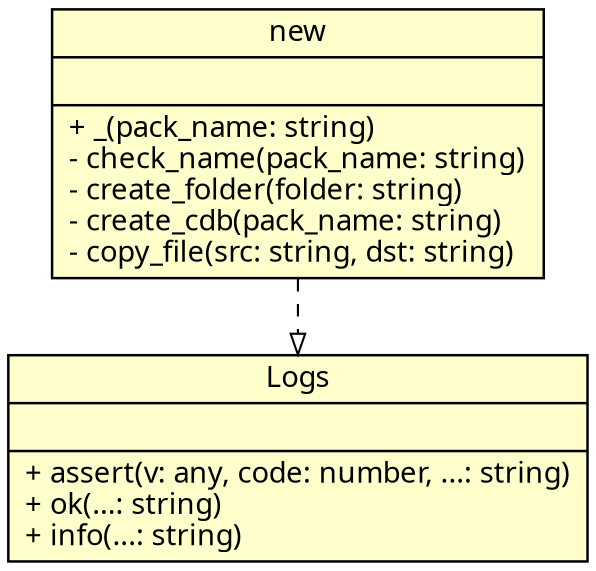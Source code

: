 digraph {
  dpi = 200
  splines = ortho
  fontname = "mono"
  edge [fontname = "Ubuntu Mono"]
  node [
    shape = record,
    fontname = "Ubuntu Mono",
    style = filled,
    fillcolor = "#ffffcc",
    penwidth = 1.2
  ]
  new [label="{ new | |
+ _(pack_name: string)\l
- check_name(pack_name: string)\l
- create_folder(folder: string)\l
- create_cdb(pack_name: string)\l
- copy_file(src: string, dst: string)\l
  }"]
  logs [label="{ Logs | |
+ assert(v: any, code: number, ...: string)\l
+ ok(...: string)\l
+ info(...: string)\l
  }"]
  new -> logs [style = "dashed", arrowhead = "empty"];
}
